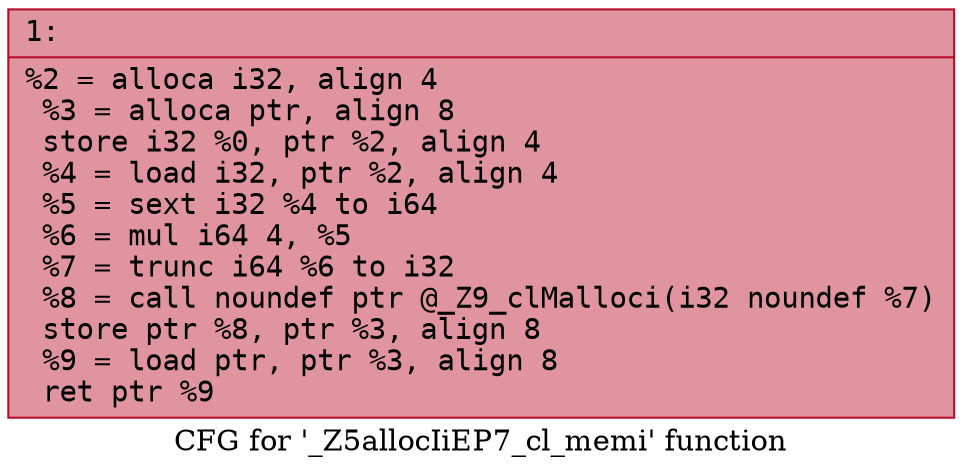 digraph "CFG for '_Z5allocIiEP7_cl_memi' function" {
	label="CFG for '_Z5allocIiEP7_cl_memi' function";

	Node0x600000d00d20 [shape=record,color="#b70d28ff", style=filled, fillcolor="#b70d2870" fontname="Courier",label="{1:\l|  %2 = alloca i32, align 4\l  %3 = alloca ptr, align 8\l  store i32 %0, ptr %2, align 4\l  %4 = load i32, ptr %2, align 4\l  %5 = sext i32 %4 to i64\l  %6 = mul i64 4, %5\l  %7 = trunc i64 %6 to i32\l  %8 = call noundef ptr @_Z9_clMalloci(i32 noundef %7)\l  store ptr %8, ptr %3, align 8\l  %9 = load ptr, ptr %3, align 8\l  ret ptr %9\l}"];
}
